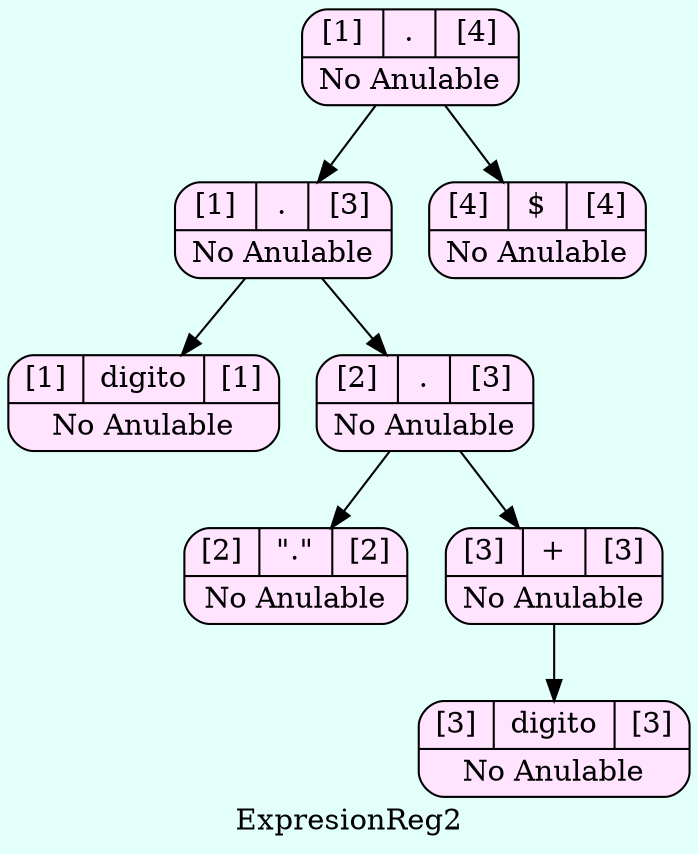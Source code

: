 digraph structs {
  bgcolor = "#E3FFFA"
   node [shape=Mrecord fillcolor="#FFE3FF" style =filled];
label ="ExpresionReg2"
    struct1940633330    [label="{{[1]|<here>.|[4]}|No Anulable}"];
    struct1940633330-> struct651963033
    struct651963033    [label="{{[1]|<here>.|[3]}|No Anulable}"];
    struct651963033-> struct65691480
    struct65691480    [label="{{[1]|<here>digito|[1]}|No Anulable}"];
    struct651963033-> struct745511113
    struct745511113    [label="{{[2]|<here>.|[3]}|No Anulable}"];
    struct745511113-> struct48084880
    struct48084880    [label="{{[2]|<here>\".\"|[2]}|No Anulable}"];
    struct745511113-> struct1158864304
    struct1158864304    [label="{{[3]|<here>+|[3]}|No Anulable}"];
    struct1158864304-> struct349395669
    struct349395669    [label="{{[3]|<here>digito|[3]}|No Anulable}"];
    struct1940633330-> struct1152004438
    struct1152004438    [label="{{[4]|<here>$|[4]}|No Anulable}"];

}